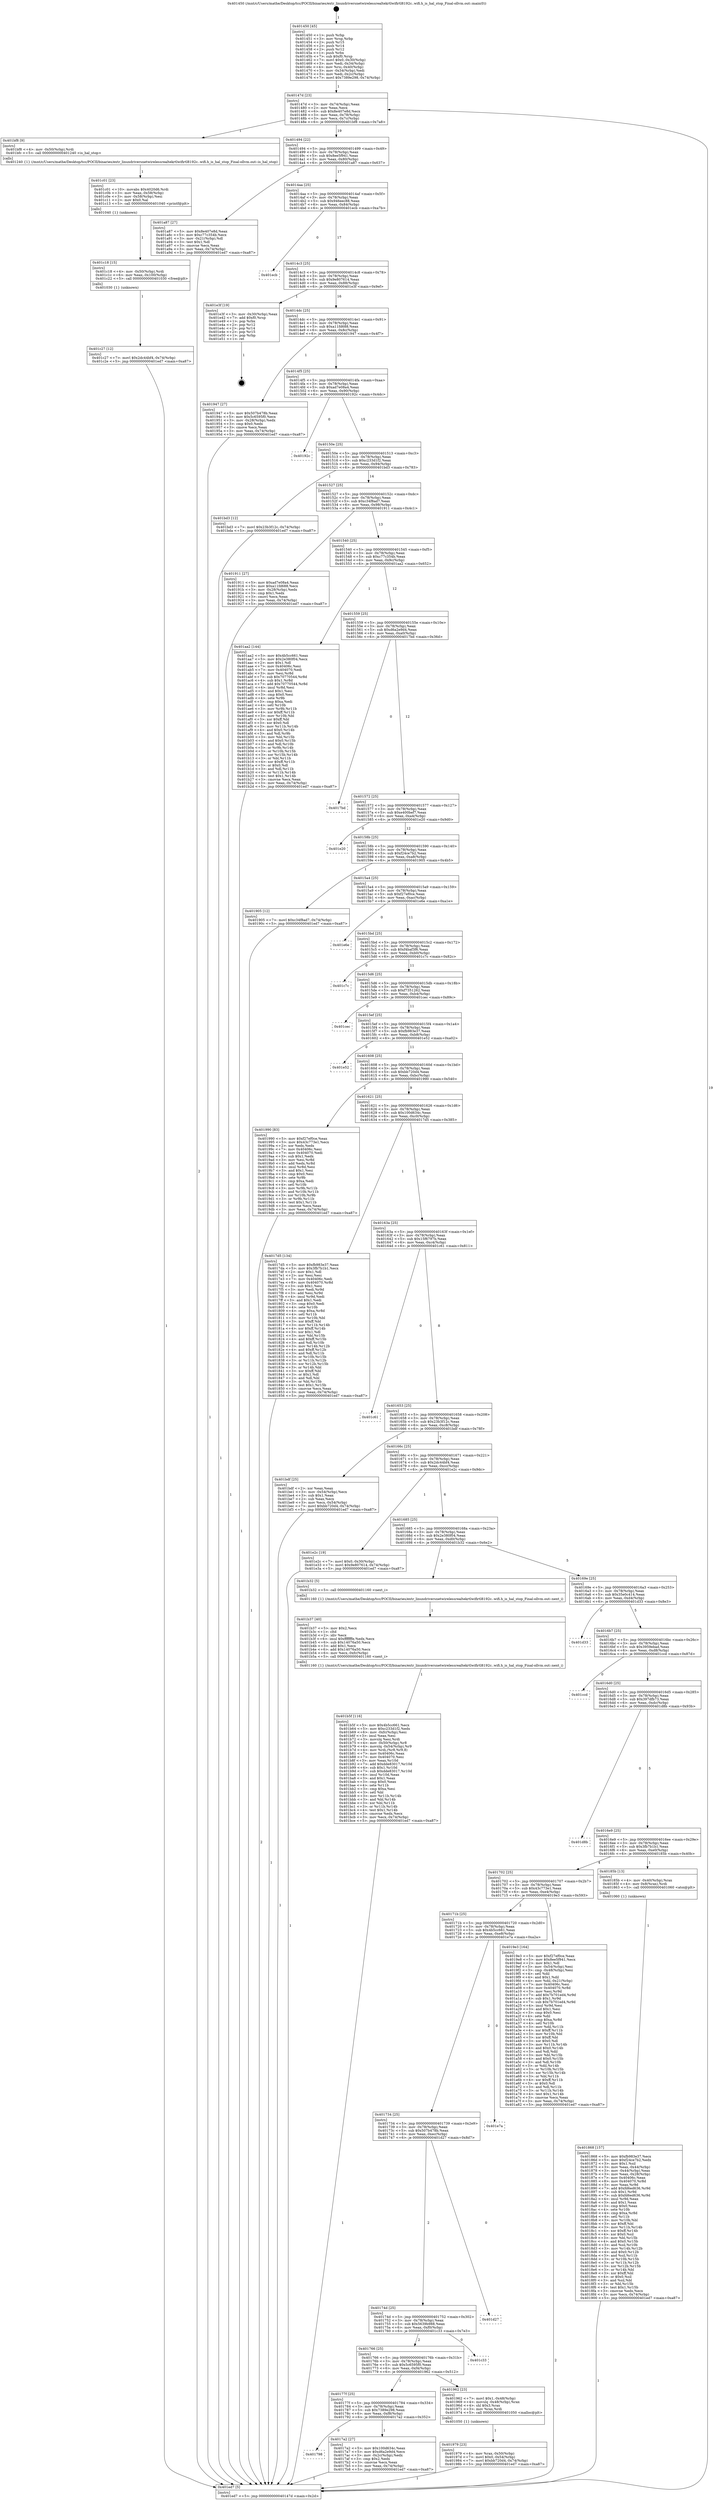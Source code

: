 digraph "0x401450" {
  label = "0x401450 (/mnt/c/Users/mathe/Desktop/tcc/POCII/binaries/extr_linuxdriversnetwirelessrealtekrtlwifirtl8192c..wifi.h_is_hal_stop_Final-ollvm.out::main(0))"
  labelloc = "t"
  node[shape=record]

  Entry [label="",width=0.3,height=0.3,shape=circle,fillcolor=black,style=filled]
  "0x40147d" [label="{
     0x40147d [23]\l
     | [instrs]\l
     &nbsp;&nbsp;0x40147d \<+3\>: mov -0x74(%rbp),%eax\l
     &nbsp;&nbsp;0x401480 \<+2\>: mov %eax,%ecx\l
     &nbsp;&nbsp;0x401482 \<+6\>: sub $0x8e407e8d,%ecx\l
     &nbsp;&nbsp;0x401488 \<+3\>: mov %eax,-0x78(%rbp)\l
     &nbsp;&nbsp;0x40148b \<+3\>: mov %ecx,-0x7c(%rbp)\l
     &nbsp;&nbsp;0x40148e \<+6\>: je 0000000000401bf8 \<main+0x7a8\>\l
  }"]
  "0x401bf8" [label="{
     0x401bf8 [9]\l
     | [instrs]\l
     &nbsp;&nbsp;0x401bf8 \<+4\>: mov -0x50(%rbp),%rdi\l
     &nbsp;&nbsp;0x401bfc \<+5\>: call 0000000000401240 \<is_hal_stop\>\l
     | [calls]\l
     &nbsp;&nbsp;0x401240 \{1\} (/mnt/c/Users/mathe/Desktop/tcc/POCII/binaries/extr_linuxdriversnetwirelessrealtekrtlwifirtl8192c..wifi.h_is_hal_stop_Final-ollvm.out::is_hal_stop)\l
  }"]
  "0x401494" [label="{
     0x401494 [22]\l
     | [instrs]\l
     &nbsp;&nbsp;0x401494 \<+5\>: jmp 0000000000401499 \<main+0x49\>\l
     &nbsp;&nbsp;0x401499 \<+3\>: mov -0x78(%rbp),%eax\l
     &nbsp;&nbsp;0x40149c \<+5\>: sub $0x8ee5f941,%eax\l
     &nbsp;&nbsp;0x4014a1 \<+3\>: mov %eax,-0x80(%rbp)\l
     &nbsp;&nbsp;0x4014a4 \<+6\>: je 0000000000401a87 \<main+0x637\>\l
  }"]
  Exit [label="",width=0.3,height=0.3,shape=circle,fillcolor=black,style=filled,peripheries=2]
  "0x401a87" [label="{
     0x401a87 [27]\l
     | [instrs]\l
     &nbsp;&nbsp;0x401a87 \<+5\>: mov $0x8e407e8d,%eax\l
     &nbsp;&nbsp;0x401a8c \<+5\>: mov $0xc77c354b,%ecx\l
     &nbsp;&nbsp;0x401a91 \<+3\>: mov -0x21(%rbp),%dl\l
     &nbsp;&nbsp;0x401a94 \<+3\>: test $0x1,%dl\l
     &nbsp;&nbsp;0x401a97 \<+3\>: cmovne %ecx,%eax\l
     &nbsp;&nbsp;0x401a9a \<+3\>: mov %eax,-0x74(%rbp)\l
     &nbsp;&nbsp;0x401a9d \<+5\>: jmp 0000000000401ed7 \<main+0xa87\>\l
  }"]
  "0x4014aa" [label="{
     0x4014aa [25]\l
     | [instrs]\l
     &nbsp;&nbsp;0x4014aa \<+5\>: jmp 00000000004014af \<main+0x5f\>\l
     &nbsp;&nbsp;0x4014af \<+3\>: mov -0x78(%rbp),%eax\l
     &nbsp;&nbsp;0x4014b2 \<+5\>: sub $0x946eec88,%eax\l
     &nbsp;&nbsp;0x4014b7 \<+6\>: mov %eax,-0x84(%rbp)\l
     &nbsp;&nbsp;0x4014bd \<+6\>: je 0000000000401ecb \<main+0xa7b\>\l
  }"]
  "0x401c27" [label="{
     0x401c27 [12]\l
     | [instrs]\l
     &nbsp;&nbsp;0x401c27 \<+7\>: movl $0x2dc44bf4,-0x74(%rbp)\l
     &nbsp;&nbsp;0x401c2e \<+5\>: jmp 0000000000401ed7 \<main+0xa87\>\l
  }"]
  "0x401ecb" [label="{
     0x401ecb\l
  }", style=dashed]
  "0x4014c3" [label="{
     0x4014c3 [25]\l
     | [instrs]\l
     &nbsp;&nbsp;0x4014c3 \<+5\>: jmp 00000000004014c8 \<main+0x78\>\l
     &nbsp;&nbsp;0x4014c8 \<+3\>: mov -0x78(%rbp),%eax\l
     &nbsp;&nbsp;0x4014cb \<+5\>: sub $0x9e807614,%eax\l
     &nbsp;&nbsp;0x4014d0 \<+6\>: mov %eax,-0x88(%rbp)\l
     &nbsp;&nbsp;0x4014d6 \<+6\>: je 0000000000401e3f \<main+0x9ef\>\l
  }"]
  "0x401c18" [label="{
     0x401c18 [15]\l
     | [instrs]\l
     &nbsp;&nbsp;0x401c18 \<+4\>: mov -0x50(%rbp),%rdi\l
     &nbsp;&nbsp;0x401c1c \<+6\>: mov %eax,-0x100(%rbp)\l
     &nbsp;&nbsp;0x401c22 \<+5\>: call 0000000000401030 \<free@plt\>\l
     | [calls]\l
     &nbsp;&nbsp;0x401030 \{1\} (unknown)\l
  }"]
  "0x401e3f" [label="{
     0x401e3f [19]\l
     | [instrs]\l
     &nbsp;&nbsp;0x401e3f \<+3\>: mov -0x30(%rbp),%eax\l
     &nbsp;&nbsp;0x401e42 \<+7\>: add $0xf0,%rsp\l
     &nbsp;&nbsp;0x401e49 \<+1\>: pop %rbx\l
     &nbsp;&nbsp;0x401e4a \<+2\>: pop %r12\l
     &nbsp;&nbsp;0x401e4c \<+2\>: pop %r14\l
     &nbsp;&nbsp;0x401e4e \<+2\>: pop %r15\l
     &nbsp;&nbsp;0x401e50 \<+1\>: pop %rbp\l
     &nbsp;&nbsp;0x401e51 \<+1\>: ret\l
  }"]
  "0x4014dc" [label="{
     0x4014dc [25]\l
     | [instrs]\l
     &nbsp;&nbsp;0x4014dc \<+5\>: jmp 00000000004014e1 \<main+0x91\>\l
     &nbsp;&nbsp;0x4014e1 \<+3\>: mov -0x78(%rbp),%eax\l
     &nbsp;&nbsp;0x4014e4 \<+5\>: sub $0xa11fd688,%eax\l
     &nbsp;&nbsp;0x4014e9 \<+6\>: mov %eax,-0x8c(%rbp)\l
     &nbsp;&nbsp;0x4014ef \<+6\>: je 0000000000401947 \<main+0x4f7\>\l
  }"]
  "0x401c01" [label="{
     0x401c01 [23]\l
     | [instrs]\l
     &nbsp;&nbsp;0x401c01 \<+10\>: movabs $0x4020d6,%rdi\l
     &nbsp;&nbsp;0x401c0b \<+3\>: mov %eax,-0x58(%rbp)\l
     &nbsp;&nbsp;0x401c0e \<+3\>: mov -0x58(%rbp),%esi\l
     &nbsp;&nbsp;0x401c11 \<+2\>: mov $0x0,%al\l
     &nbsp;&nbsp;0x401c13 \<+5\>: call 0000000000401040 \<printf@plt\>\l
     | [calls]\l
     &nbsp;&nbsp;0x401040 \{1\} (unknown)\l
  }"]
  "0x401947" [label="{
     0x401947 [27]\l
     | [instrs]\l
     &nbsp;&nbsp;0x401947 \<+5\>: mov $0x507b478b,%eax\l
     &nbsp;&nbsp;0x40194c \<+5\>: mov $0x5c6595f0,%ecx\l
     &nbsp;&nbsp;0x401951 \<+3\>: mov -0x28(%rbp),%edx\l
     &nbsp;&nbsp;0x401954 \<+3\>: cmp $0x0,%edx\l
     &nbsp;&nbsp;0x401957 \<+3\>: cmove %ecx,%eax\l
     &nbsp;&nbsp;0x40195a \<+3\>: mov %eax,-0x74(%rbp)\l
     &nbsp;&nbsp;0x40195d \<+5\>: jmp 0000000000401ed7 \<main+0xa87\>\l
  }"]
  "0x4014f5" [label="{
     0x4014f5 [25]\l
     | [instrs]\l
     &nbsp;&nbsp;0x4014f5 \<+5\>: jmp 00000000004014fa \<main+0xaa\>\l
     &nbsp;&nbsp;0x4014fa \<+3\>: mov -0x78(%rbp),%eax\l
     &nbsp;&nbsp;0x4014fd \<+5\>: sub $0xad7e08a4,%eax\l
     &nbsp;&nbsp;0x401502 \<+6\>: mov %eax,-0x90(%rbp)\l
     &nbsp;&nbsp;0x401508 \<+6\>: je 000000000040192c \<main+0x4dc\>\l
  }"]
  "0x401b5f" [label="{
     0x401b5f [116]\l
     | [instrs]\l
     &nbsp;&nbsp;0x401b5f \<+5\>: mov $0x4b5cc661,%ecx\l
     &nbsp;&nbsp;0x401b64 \<+5\>: mov $0xc233d1f2,%edx\l
     &nbsp;&nbsp;0x401b69 \<+6\>: mov -0xfc(%rbp),%esi\l
     &nbsp;&nbsp;0x401b6f \<+3\>: imul %eax,%esi\l
     &nbsp;&nbsp;0x401b72 \<+3\>: movslq %esi,%rdi\l
     &nbsp;&nbsp;0x401b75 \<+4\>: mov -0x50(%rbp),%r8\l
     &nbsp;&nbsp;0x401b79 \<+4\>: movslq -0x54(%rbp),%r9\l
     &nbsp;&nbsp;0x401b7d \<+4\>: mov %rdi,(%r8,%r9,8)\l
     &nbsp;&nbsp;0x401b81 \<+7\>: mov 0x40406c,%eax\l
     &nbsp;&nbsp;0x401b88 \<+7\>: mov 0x404070,%esi\l
     &nbsp;&nbsp;0x401b8f \<+3\>: mov %eax,%r10d\l
     &nbsp;&nbsp;0x401b92 \<+7\>: add $0xdde83017,%r10d\l
     &nbsp;&nbsp;0x401b99 \<+4\>: sub $0x1,%r10d\l
     &nbsp;&nbsp;0x401b9d \<+7\>: sub $0xdde83017,%r10d\l
     &nbsp;&nbsp;0x401ba4 \<+4\>: imul %r10d,%eax\l
     &nbsp;&nbsp;0x401ba8 \<+3\>: and $0x1,%eax\l
     &nbsp;&nbsp;0x401bab \<+3\>: cmp $0x0,%eax\l
     &nbsp;&nbsp;0x401bae \<+4\>: sete %r11b\l
     &nbsp;&nbsp;0x401bb2 \<+3\>: cmp $0xa,%esi\l
     &nbsp;&nbsp;0x401bb5 \<+3\>: setl %bl\l
     &nbsp;&nbsp;0x401bb8 \<+3\>: mov %r11b,%r14b\l
     &nbsp;&nbsp;0x401bbb \<+3\>: and %bl,%r14b\l
     &nbsp;&nbsp;0x401bbe \<+3\>: xor %bl,%r11b\l
     &nbsp;&nbsp;0x401bc1 \<+3\>: or %r11b,%r14b\l
     &nbsp;&nbsp;0x401bc4 \<+4\>: test $0x1,%r14b\l
     &nbsp;&nbsp;0x401bc8 \<+3\>: cmovne %edx,%ecx\l
     &nbsp;&nbsp;0x401bcb \<+3\>: mov %ecx,-0x74(%rbp)\l
     &nbsp;&nbsp;0x401bce \<+5\>: jmp 0000000000401ed7 \<main+0xa87\>\l
  }"]
  "0x40192c" [label="{
     0x40192c\l
  }", style=dashed]
  "0x40150e" [label="{
     0x40150e [25]\l
     | [instrs]\l
     &nbsp;&nbsp;0x40150e \<+5\>: jmp 0000000000401513 \<main+0xc3\>\l
     &nbsp;&nbsp;0x401513 \<+3\>: mov -0x78(%rbp),%eax\l
     &nbsp;&nbsp;0x401516 \<+5\>: sub $0xc233d1f2,%eax\l
     &nbsp;&nbsp;0x40151b \<+6\>: mov %eax,-0x94(%rbp)\l
     &nbsp;&nbsp;0x401521 \<+6\>: je 0000000000401bd3 \<main+0x783\>\l
  }"]
  "0x401b37" [label="{
     0x401b37 [40]\l
     | [instrs]\l
     &nbsp;&nbsp;0x401b37 \<+5\>: mov $0x2,%ecx\l
     &nbsp;&nbsp;0x401b3c \<+1\>: cltd\l
     &nbsp;&nbsp;0x401b3d \<+2\>: idiv %ecx\l
     &nbsp;&nbsp;0x401b3f \<+6\>: imul $0xfffffffe,%edx,%ecx\l
     &nbsp;&nbsp;0x401b45 \<+6\>: sub $0x14076a50,%ecx\l
     &nbsp;&nbsp;0x401b4b \<+3\>: add $0x1,%ecx\l
     &nbsp;&nbsp;0x401b4e \<+6\>: add $0x14076a50,%ecx\l
     &nbsp;&nbsp;0x401b54 \<+6\>: mov %ecx,-0xfc(%rbp)\l
     &nbsp;&nbsp;0x401b5a \<+5\>: call 0000000000401160 \<next_i\>\l
     | [calls]\l
     &nbsp;&nbsp;0x401160 \{1\} (/mnt/c/Users/mathe/Desktop/tcc/POCII/binaries/extr_linuxdriversnetwirelessrealtekrtlwifirtl8192c..wifi.h_is_hal_stop_Final-ollvm.out::next_i)\l
  }"]
  "0x401bd3" [label="{
     0x401bd3 [12]\l
     | [instrs]\l
     &nbsp;&nbsp;0x401bd3 \<+7\>: movl $0x23b3f12c,-0x74(%rbp)\l
     &nbsp;&nbsp;0x401bda \<+5\>: jmp 0000000000401ed7 \<main+0xa87\>\l
  }"]
  "0x401527" [label="{
     0x401527 [25]\l
     | [instrs]\l
     &nbsp;&nbsp;0x401527 \<+5\>: jmp 000000000040152c \<main+0xdc\>\l
     &nbsp;&nbsp;0x40152c \<+3\>: mov -0x78(%rbp),%eax\l
     &nbsp;&nbsp;0x40152f \<+5\>: sub $0xc34f8ad7,%eax\l
     &nbsp;&nbsp;0x401534 \<+6\>: mov %eax,-0x98(%rbp)\l
     &nbsp;&nbsp;0x40153a \<+6\>: je 0000000000401911 \<main+0x4c1\>\l
  }"]
  "0x401979" [label="{
     0x401979 [23]\l
     | [instrs]\l
     &nbsp;&nbsp;0x401979 \<+4\>: mov %rax,-0x50(%rbp)\l
     &nbsp;&nbsp;0x40197d \<+7\>: movl $0x0,-0x54(%rbp)\l
     &nbsp;&nbsp;0x401984 \<+7\>: movl $0xbb720d4,-0x74(%rbp)\l
     &nbsp;&nbsp;0x40198b \<+5\>: jmp 0000000000401ed7 \<main+0xa87\>\l
  }"]
  "0x401911" [label="{
     0x401911 [27]\l
     | [instrs]\l
     &nbsp;&nbsp;0x401911 \<+5\>: mov $0xad7e08a4,%eax\l
     &nbsp;&nbsp;0x401916 \<+5\>: mov $0xa11fd688,%ecx\l
     &nbsp;&nbsp;0x40191b \<+3\>: mov -0x28(%rbp),%edx\l
     &nbsp;&nbsp;0x40191e \<+3\>: cmp $0x1,%edx\l
     &nbsp;&nbsp;0x401921 \<+3\>: cmovl %ecx,%eax\l
     &nbsp;&nbsp;0x401924 \<+3\>: mov %eax,-0x74(%rbp)\l
     &nbsp;&nbsp;0x401927 \<+5\>: jmp 0000000000401ed7 \<main+0xa87\>\l
  }"]
  "0x401540" [label="{
     0x401540 [25]\l
     | [instrs]\l
     &nbsp;&nbsp;0x401540 \<+5\>: jmp 0000000000401545 \<main+0xf5\>\l
     &nbsp;&nbsp;0x401545 \<+3\>: mov -0x78(%rbp),%eax\l
     &nbsp;&nbsp;0x401548 \<+5\>: sub $0xc77c354b,%eax\l
     &nbsp;&nbsp;0x40154d \<+6\>: mov %eax,-0x9c(%rbp)\l
     &nbsp;&nbsp;0x401553 \<+6\>: je 0000000000401aa2 \<main+0x652\>\l
  }"]
  "0x401868" [label="{
     0x401868 [157]\l
     | [instrs]\l
     &nbsp;&nbsp;0x401868 \<+5\>: mov $0xfb983e37,%ecx\l
     &nbsp;&nbsp;0x40186d \<+5\>: mov $0xf24ce7b2,%edx\l
     &nbsp;&nbsp;0x401872 \<+3\>: mov $0x1,%sil\l
     &nbsp;&nbsp;0x401875 \<+3\>: mov %eax,-0x44(%rbp)\l
     &nbsp;&nbsp;0x401878 \<+3\>: mov -0x44(%rbp),%eax\l
     &nbsp;&nbsp;0x40187b \<+3\>: mov %eax,-0x28(%rbp)\l
     &nbsp;&nbsp;0x40187e \<+7\>: mov 0x40406c,%eax\l
     &nbsp;&nbsp;0x401885 \<+8\>: mov 0x404070,%r8d\l
     &nbsp;&nbsp;0x40188d \<+3\>: mov %eax,%r9d\l
     &nbsp;&nbsp;0x401890 \<+7\>: add $0xfd6ed636,%r9d\l
     &nbsp;&nbsp;0x401897 \<+4\>: sub $0x1,%r9d\l
     &nbsp;&nbsp;0x40189b \<+7\>: sub $0xfd6ed636,%r9d\l
     &nbsp;&nbsp;0x4018a2 \<+4\>: imul %r9d,%eax\l
     &nbsp;&nbsp;0x4018a6 \<+3\>: and $0x1,%eax\l
     &nbsp;&nbsp;0x4018a9 \<+3\>: cmp $0x0,%eax\l
     &nbsp;&nbsp;0x4018ac \<+4\>: sete %r10b\l
     &nbsp;&nbsp;0x4018b0 \<+4\>: cmp $0xa,%r8d\l
     &nbsp;&nbsp;0x4018b4 \<+4\>: setl %r11b\l
     &nbsp;&nbsp;0x4018b8 \<+3\>: mov %r10b,%bl\l
     &nbsp;&nbsp;0x4018bb \<+3\>: xor $0xff,%bl\l
     &nbsp;&nbsp;0x4018be \<+3\>: mov %r11b,%r14b\l
     &nbsp;&nbsp;0x4018c1 \<+4\>: xor $0xff,%r14b\l
     &nbsp;&nbsp;0x4018c5 \<+4\>: xor $0x0,%sil\l
     &nbsp;&nbsp;0x4018c9 \<+3\>: mov %bl,%r15b\l
     &nbsp;&nbsp;0x4018cc \<+4\>: and $0x0,%r15b\l
     &nbsp;&nbsp;0x4018d0 \<+3\>: and %sil,%r10b\l
     &nbsp;&nbsp;0x4018d3 \<+3\>: mov %r14b,%r12b\l
     &nbsp;&nbsp;0x4018d6 \<+4\>: and $0x0,%r12b\l
     &nbsp;&nbsp;0x4018da \<+3\>: and %sil,%r11b\l
     &nbsp;&nbsp;0x4018dd \<+3\>: or %r10b,%r15b\l
     &nbsp;&nbsp;0x4018e0 \<+3\>: or %r11b,%r12b\l
     &nbsp;&nbsp;0x4018e3 \<+3\>: xor %r12b,%r15b\l
     &nbsp;&nbsp;0x4018e6 \<+3\>: or %r14b,%bl\l
     &nbsp;&nbsp;0x4018e9 \<+3\>: xor $0xff,%bl\l
     &nbsp;&nbsp;0x4018ec \<+4\>: or $0x0,%sil\l
     &nbsp;&nbsp;0x4018f0 \<+3\>: and %sil,%bl\l
     &nbsp;&nbsp;0x4018f3 \<+3\>: or %bl,%r15b\l
     &nbsp;&nbsp;0x4018f6 \<+4\>: test $0x1,%r15b\l
     &nbsp;&nbsp;0x4018fa \<+3\>: cmovne %edx,%ecx\l
     &nbsp;&nbsp;0x4018fd \<+3\>: mov %ecx,-0x74(%rbp)\l
     &nbsp;&nbsp;0x401900 \<+5\>: jmp 0000000000401ed7 \<main+0xa87\>\l
  }"]
  "0x401aa2" [label="{
     0x401aa2 [144]\l
     | [instrs]\l
     &nbsp;&nbsp;0x401aa2 \<+5\>: mov $0x4b5cc661,%eax\l
     &nbsp;&nbsp;0x401aa7 \<+5\>: mov $0x2e380f04,%ecx\l
     &nbsp;&nbsp;0x401aac \<+2\>: mov $0x1,%dl\l
     &nbsp;&nbsp;0x401aae \<+7\>: mov 0x40406c,%esi\l
     &nbsp;&nbsp;0x401ab5 \<+7\>: mov 0x404070,%edi\l
     &nbsp;&nbsp;0x401abc \<+3\>: mov %esi,%r8d\l
     &nbsp;&nbsp;0x401abf \<+7\>: sub $0x70770544,%r8d\l
     &nbsp;&nbsp;0x401ac6 \<+4\>: sub $0x1,%r8d\l
     &nbsp;&nbsp;0x401aca \<+7\>: add $0x70770544,%r8d\l
     &nbsp;&nbsp;0x401ad1 \<+4\>: imul %r8d,%esi\l
     &nbsp;&nbsp;0x401ad5 \<+3\>: and $0x1,%esi\l
     &nbsp;&nbsp;0x401ad8 \<+3\>: cmp $0x0,%esi\l
     &nbsp;&nbsp;0x401adb \<+4\>: sete %r9b\l
     &nbsp;&nbsp;0x401adf \<+3\>: cmp $0xa,%edi\l
     &nbsp;&nbsp;0x401ae2 \<+4\>: setl %r10b\l
     &nbsp;&nbsp;0x401ae6 \<+3\>: mov %r9b,%r11b\l
     &nbsp;&nbsp;0x401ae9 \<+4\>: xor $0xff,%r11b\l
     &nbsp;&nbsp;0x401aed \<+3\>: mov %r10b,%bl\l
     &nbsp;&nbsp;0x401af0 \<+3\>: xor $0xff,%bl\l
     &nbsp;&nbsp;0x401af3 \<+3\>: xor $0x0,%dl\l
     &nbsp;&nbsp;0x401af6 \<+3\>: mov %r11b,%r14b\l
     &nbsp;&nbsp;0x401af9 \<+4\>: and $0x0,%r14b\l
     &nbsp;&nbsp;0x401afd \<+3\>: and %dl,%r9b\l
     &nbsp;&nbsp;0x401b00 \<+3\>: mov %bl,%r15b\l
     &nbsp;&nbsp;0x401b03 \<+4\>: and $0x0,%r15b\l
     &nbsp;&nbsp;0x401b07 \<+3\>: and %dl,%r10b\l
     &nbsp;&nbsp;0x401b0a \<+3\>: or %r9b,%r14b\l
     &nbsp;&nbsp;0x401b0d \<+3\>: or %r10b,%r15b\l
     &nbsp;&nbsp;0x401b10 \<+3\>: xor %r15b,%r14b\l
     &nbsp;&nbsp;0x401b13 \<+3\>: or %bl,%r11b\l
     &nbsp;&nbsp;0x401b16 \<+4\>: xor $0xff,%r11b\l
     &nbsp;&nbsp;0x401b1a \<+3\>: or $0x0,%dl\l
     &nbsp;&nbsp;0x401b1d \<+3\>: and %dl,%r11b\l
     &nbsp;&nbsp;0x401b20 \<+3\>: or %r11b,%r14b\l
     &nbsp;&nbsp;0x401b23 \<+4\>: test $0x1,%r14b\l
     &nbsp;&nbsp;0x401b27 \<+3\>: cmovne %ecx,%eax\l
     &nbsp;&nbsp;0x401b2a \<+3\>: mov %eax,-0x74(%rbp)\l
     &nbsp;&nbsp;0x401b2d \<+5\>: jmp 0000000000401ed7 \<main+0xa87\>\l
  }"]
  "0x401559" [label="{
     0x401559 [25]\l
     | [instrs]\l
     &nbsp;&nbsp;0x401559 \<+5\>: jmp 000000000040155e \<main+0x10e\>\l
     &nbsp;&nbsp;0x40155e \<+3\>: mov -0x78(%rbp),%eax\l
     &nbsp;&nbsp;0x401561 \<+5\>: sub $0xd6a2e9d4,%eax\l
     &nbsp;&nbsp;0x401566 \<+6\>: mov %eax,-0xa0(%rbp)\l
     &nbsp;&nbsp;0x40156c \<+6\>: je 00000000004017bd \<main+0x36d\>\l
  }"]
  "0x401450" [label="{
     0x401450 [45]\l
     | [instrs]\l
     &nbsp;&nbsp;0x401450 \<+1\>: push %rbp\l
     &nbsp;&nbsp;0x401451 \<+3\>: mov %rsp,%rbp\l
     &nbsp;&nbsp;0x401454 \<+2\>: push %r15\l
     &nbsp;&nbsp;0x401456 \<+2\>: push %r14\l
     &nbsp;&nbsp;0x401458 \<+2\>: push %r12\l
     &nbsp;&nbsp;0x40145a \<+1\>: push %rbx\l
     &nbsp;&nbsp;0x40145b \<+7\>: sub $0xf0,%rsp\l
     &nbsp;&nbsp;0x401462 \<+7\>: movl $0x0,-0x30(%rbp)\l
     &nbsp;&nbsp;0x401469 \<+3\>: mov %edi,-0x34(%rbp)\l
     &nbsp;&nbsp;0x40146c \<+4\>: mov %rsi,-0x40(%rbp)\l
     &nbsp;&nbsp;0x401470 \<+3\>: mov -0x34(%rbp),%edi\l
     &nbsp;&nbsp;0x401473 \<+3\>: mov %edi,-0x2c(%rbp)\l
     &nbsp;&nbsp;0x401476 \<+7\>: movl $0x7389e298,-0x74(%rbp)\l
  }"]
  "0x4017bd" [label="{
     0x4017bd\l
  }", style=dashed]
  "0x401572" [label="{
     0x401572 [25]\l
     | [instrs]\l
     &nbsp;&nbsp;0x401572 \<+5\>: jmp 0000000000401577 \<main+0x127\>\l
     &nbsp;&nbsp;0x401577 \<+3\>: mov -0x78(%rbp),%eax\l
     &nbsp;&nbsp;0x40157a \<+5\>: sub $0xe400bef7,%eax\l
     &nbsp;&nbsp;0x40157f \<+6\>: mov %eax,-0xa4(%rbp)\l
     &nbsp;&nbsp;0x401585 \<+6\>: je 0000000000401e20 \<main+0x9d0\>\l
  }"]
  "0x401ed7" [label="{
     0x401ed7 [5]\l
     | [instrs]\l
     &nbsp;&nbsp;0x401ed7 \<+5\>: jmp 000000000040147d \<main+0x2d\>\l
  }"]
  "0x401e20" [label="{
     0x401e20\l
  }", style=dashed]
  "0x40158b" [label="{
     0x40158b [25]\l
     | [instrs]\l
     &nbsp;&nbsp;0x40158b \<+5\>: jmp 0000000000401590 \<main+0x140\>\l
     &nbsp;&nbsp;0x401590 \<+3\>: mov -0x78(%rbp),%eax\l
     &nbsp;&nbsp;0x401593 \<+5\>: sub $0xf24ce7b2,%eax\l
     &nbsp;&nbsp;0x401598 \<+6\>: mov %eax,-0xa8(%rbp)\l
     &nbsp;&nbsp;0x40159e \<+6\>: je 0000000000401905 \<main+0x4b5\>\l
  }"]
  "0x401798" [label="{
     0x401798\l
  }", style=dashed]
  "0x401905" [label="{
     0x401905 [12]\l
     | [instrs]\l
     &nbsp;&nbsp;0x401905 \<+7\>: movl $0xc34f8ad7,-0x74(%rbp)\l
     &nbsp;&nbsp;0x40190c \<+5\>: jmp 0000000000401ed7 \<main+0xa87\>\l
  }"]
  "0x4015a4" [label="{
     0x4015a4 [25]\l
     | [instrs]\l
     &nbsp;&nbsp;0x4015a4 \<+5\>: jmp 00000000004015a9 \<main+0x159\>\l
     &nbsp;&nbsp;0x4015a9 \<+3\>: mov -0x78(%rbp),%eax\l
     &nbsp;&nbsp;0x4015ac \<+5\>: sub $0xf27ef0ce,%eax\l
     &nbsp;&nbsp;0x4015b1 \<+6\>: mov %eax,-0xac(%rbp)\l
     &nbsp;&nbsp;0x4015b7 \<+6\>: je 0000000000401e6e \<main+0xa1e\>\l
  }"]
  "0x4017a2" [label="{
     0x4017a2 [27]\l
     | [instrs]\l
     &nbsp;&nbsp;0x4017a2 \<+5\>: mov $0x100d634c,%eax\l
     &nbsp;&nbsp;0x4017a7 \<+5\>: mov $0xd6a2e9d4,%ecx\l
     &nbsp;&nbsp;0x4017ac \<+3\>: mov -0x2c(%rbp),%edx\l
     &nbsp;&nbsp;0x4017af \<+3\>: cmp $0x2,%edx\l
     &nbsp;&nbsp;0x4017b2 \<+3\>: cmovne %ecx,%eax\l
     &nbsp;&nbsp;0x4017b5 \<+3\>: mov %eax,-0x74(%rbp)\l
     &nbsp;&nbsp;0x4017b8 \<+5\>: jmp 0000000000401ed7 \<main+0xa87\>\l
  }"]
  "0x401e6e" [label="{
     0x401e6e\l
  }", style=dashed]
  "0x4015bd" [label="{
     0x4015bd [25]\l
     | [instrs]\l
     &nbsp;&nbsp;0x4015bd \<+5\>: jmp 00000000004015c2 \<main+0x172\>\l
     &nbsp;&nbsp;0x4015c2 \<+3\>: mov -0x78(%rbp),%eax\l
     &nbsp;&nbsp;0x4015c5 \<+5\>: sub $0xf4baf3f6,%eax\l
     &nbsp;&nbsp;0x4015ca \<+6\>: mov %eax,-0xb0(%rbp)\l
     &nbsp;&nbsp;0x4015d0 \<+6\>: je 0000000000401c7c \<main+0x82c\>\l
  }"]
  "0x40177f" [label="{
     0x40177f [25]\l
     | [instrs]\l
     &nbsp;&nbsp;0x40177f \<+5\>: jmp 0000000000401784 \<main+0x334\>\l
     &nbsp;&nbsp;0x401784 \<+3\>: mov -0x78(%rbp),%eax\l
     &nbsp;&nbsp;0x401787 \<+5\>: sub $0x7389e298,%eax\l
     &nbsp;&nbsp;0x40178c \<+6\>: mov %eax,-0xf8(%rbp)\l
     &nbsp;&nbsp;0x401792 \<+6\>: je 00000000004017a2 \<main+0x352\>\l
  }"]
  "0x401c7c" [label="{
     0x401c7c\l
  }", style=dashed]
  "0x4015d6" [label="{
     0x4015d6 [25]\l
     | [instrs]\l
     &nbsp;&nbsp;0x4015d6 \<+5\>: jmp 00000000004015db \<main+0x18b\>\l
     &nbsp;&nbsp;0x4015db \<+3\>: mov -0x78(%rbp),%eax\l
     &nbsp;&nbsp;0x4015de \<+5\>: sub $0xf7351262,%eax\l
     &nbsp;&nbsp;0x4015e3 \<+6\>: mov %eax,-0xb4(%rbp)\l
     &nbsp;&nbsp;0x4015e9 \<+6\>: je 0000000000401cec \<main+0x89c\>\l
  }"]
  "0x401962" [label="{
     0x401962 [23]\l
     | [instrs]\l
     &nbsp;&nbsp;0x401962 \<+7\>: movl $0x1,-0x48(%rbp)\l
     &nbsp;&nbsp;0x401969 \<+4\>: movslq -0x48(%rbp),%rax\l
     &nbsp;&nbsp;0x40196d \<+4\>: shl $0x3,%rax\l
     &nbsp;&nbsp;0x401971 \<+3\>: mov %rax,%rdi\l
     &nbsp;&nbsp;0x401974 \<+5\>: call 0000000000401050 \<malloc@plt\>\l
     | [calls]\l
     &nbsp;&nbsp;0x401050 \{1\} (unknown)\l
  }"]
  "0x401cec" [label="{
     0x401cec\l
  }", style=dashed]
  "0x4015ef" [label="{
     0x4015ef [25]\l
     | [instrs]\l
     &nbsp;&nbsp;0x4015ef \<+5\>: jmp 00000000004015f4 \<main+0x1a4\>\l
     &nbsp;&nbsp;0x4015f4 \<+3\>: mov -0x78(%rbp),%eax\l
     &nbsp;&nbsp;0x4015f7 \<+5\>: sub $0xfb983e37,%eax\l
     &nbsp;&nbsp;0x4015fc \<+6\>: mov %eax,-0xb8(%rbp)\l
     &nbsp;&nbsp;0x401602 \<+6\>: je 0000000000401e52 \<main+0xa02\>\l
  }"]
  "0x401766" [label="{
     0x401766 [25]\l
     | [instrs]\l
     &nbsp;&nbsp;0x401766 \<+5\>: jmp 000000000040176b \<main+0x31b\>\l
     &nbsp;&nbsp;0x40176b \<+3\>: mov -0x78(%rbp),%eax\l
     &nbsp;&nbsp;0x40176e \<+5\>: sub $0x5c6595f0,%eax\l
     &nbsp;&nbsp;0x401773 \<+6\>: mov %eax,-0xf4(%rbp)\l
     &nbsp;&nbsp;0x401779 \<+6\>: je 0000000000401962 \<main+0x512\>\l
  }"]
  "0x401e52" [label="{
     0x401e52\l
  }", style=dashed]
  "0x401608" [label="{
     0x401608 [25]\l
     | [instrs]\l
     &nbsp;&nbsp;0x401608 \<+5\>: jmp 000000000040160d \<main+0x1bd\>\l
     &nbsp;&nbsp;0x40160d \<+3\>: mov -0x78(%rbp),%eax\l
     &nbsp;&nbsp;0x401610 \<+5\>: sub $0xbb720d4,%eax\l
     &nbsp;&nbsp;0x401615 \<+6\>: mov %eax,-0xbc(%rbp)\l
     &nbsp;&nbsp;0x40161b \<+6\>: je 0000000000401990 \<main+0x540\>\l
  }"]
  "0x401c33" [label="{
     0x401c33\l
  }", style=dashed]
  "0x401990" [label="{
     0x401990 [83]\l
     | [instrs]\l
     &nbsp;&nbsp;0x401990 \<+5\>: mov $0xf27ef0ce,%eax\l
     &nbsp;&nbsp;0x401995 \<+5\>: mov $0x43c773e1,%ecx\l
     &nbsp;&nbsp;0x40199a \<+2\>: xor %edx,%edx\l
     &nbsp;&nbsp;0x40199c \<+7\>: mov 0x40406c,%esi\l
     &nbsp;&nbsp;0x4019a3 \<+7\>: mov 0x404070,%edi\l
     &nbsp;&nbsp;0x4019aa \<+3\>: sub $0x1,%edx\l
     &nbsp;&nbsp;0x4019ad \<+3\>: mov %esi,%r8d\l
     &nbsp;&nbsp;0x4019b0 \<+3\>: add %edx,%r8d\l
     &nbsp;&nbsp;0x4019b3 \<+4\>: imul %r8d,%esi\l
     &nbsp;&nbsp;0x4019b7 \<+3\>: and $0x1,%esi\l
     &nbsp;&nbsp;0x4019ba \<+3\>: cmp $0x0,%esi\l
     &nbsp;&nbsp;0x4019bd \<+4\>: sete %r9b\l
     &nbsp;&nbsp;0x4019c1 \<+3\>: cmp $0xa,%edi\l
     &nbsp;&nbsp;0x4019c4 \<+4\>: setl %r10b\l
     &nbsp;&nbsp;0x4019c8 \<+3\>: mov %r9b,%r11b\l
     &nbsp;&nbsp;0x4019cb \<+3\>: and %r10b,%r11b\l
     &nbsp;&nbsp;0x4019ce \<+3\>: xor %r10b,%r9b\l
     &nbsp;&nbsp;0x4019d1 \<+3\>: or %r9b,%r11b\l
     &nbsp;&nbsp;0x4019d4 \<+4\>: test $0x1,%r11b\l
     &nbsp;&nbsp;0x4019d8 \<+3\>: cmovne %ecx,%eax\l
     &nbsp;&nbsp;0x4019db \<+3\>: mov %eax,-0x74(%rbp)\l
     &nbsp;&nbsp;0x4019de \<+5\>: jmp 0000000000401ed7 \<main+0xa87\>\l
  }"]
  "0x401621" [label="{
     0x401621 [25]\l
     | [instrs]\l
     &nbsp;&nbsp;0x401621 \<+5\>: jmp 0000000000401626 \<main+0x1d6\>\l
     &nbsp;&nbsp;0x401626 \<+3\>: mov -0x78(%rbp),%eax\l
     &nbsp;&nbsp;0x401629 \<+5\>: sub $0x100d634c,%eax\l
     &nbsp;&nbsp;0x40162e \<+6\>: mov %eax,-0xc0(%rbp)\l
     &nbsp;&nbsp;0x401634 \<+6\>: je 00000000004017d5 \<main+0x385\>\l
  }"]
  "0x40174d" [label="{
     0x40174d [25]\l
     | [instrs]\l
     &nbsp;&nbsp;0x40174d \<+5\>: jmp 0000000000401752 \<main+0x302\>\l
     &nbsp;&nbsp;0x401752 \<+3\>: mov -0x78(%rbp),%eax\l
     &nbsp;&nbsp;0x401755 \<+5\>: sub $0x5639b988,%eax\l
     &nbsp;&nbsp;0x40175a \<+6\>: mov %eax,-0xf0(%rbp)\l
     &nbsp;&nbsp;0x401760 \<+6\>: je 0000000000401c33 \<main+0x7e3\>\l
  }"]
  "0x4017d5" [label="{
     0x4017d5 [134]\l
     | [instrs]\l
     &nbsp;&nbsp;0x4017d5 \<+5\>: mov $0xfb983e37,%eax\l
     &nbsp;&nbsp;0x4017da \<+5\>: mov $0x3fb7b1b1,%ecx\l
     &nbsp;&nbsp;0x4017df \<+2\>: mov $0x1,%dl\l
     &nbsp;&nbsp;0x4017e1 \<+2\>: xor %esi,%esi\l
     &nbsp;&nbsp;0x4017e3 \<+7\>: mov 0x40406c,%edi\l
     &nbsp;&nbsp;0x4017ea \<+8\>: mov 0x404070,%r8d\l
     &nbsp;&nbsp;0x4017f2 \<+3\>: sub $0x1,%esi\l
     &nbsp;&nbsp;0x4017f5 \<+3\>: mov %edi,%r9d\l
     &nbsp;&nbsp;0x4017f8 \<+3\>: add %esi,%r9d\l
     &nbsp;&nbsp;0x4017fb \<+4\>: imul %r9d,%edi\l
     &nbsp;&nbsp;0x4017ff \<+3\>: and $0x1,%edi\l
     &nbsp;&nbsp;0x401802 \<+3\>: cmp $0x0,%edi\l
     &nbsp;&nbsp;0x401805 \<+4\>: sete %r10b\l
     &nbsp;&nbsp;0x401809 \<+4\>: cmp $0xa,%r8d\l
     &nbsp;&nbsp;0x40180d \<+4\>: setl %r11b\l
     &nbsp;&nbsp;0x401811 \<+3\>: mov %r10b,%bl\l
     &nbsp;&nbsp;0x401814 \<+3\>: xor $0xff,%bl\l
     &nbsp;&nbsp;0x401817 \<+3\>: mov %r11b,%r14b\l
     &nbsp;&nbsp;0x40181a \<+4\>: xor $0xff,%r14b\l
     &nbsp;&nbsp;0x40181e \<+3\>: xor $0x1,%dl\l
     &nbsp;&nbsp;0x401821 \<+3\>: mov %bl,%r15b\l
     &nbsp;&nbsp;0x401824 \<+4\>: and $0xff,%r15b\l
     &nbsp;&nbsp;0x401828 \<+3\>: and %dl,%r10b\l
     &nbsp;&nbsp;0x40182b \<+3\>: mov %r14b,%r12b\l
     &nbsp;&nbsp;0x40182e \<+4\>: and $0xff,%r12b\l
     &nbsp;&nbsp;0x401832 \<+3\>: and %dl,%r11b\l
     &nbsp;&nbsp;0x401835 \<+3\>: or %r10b,%r15b\l
     &nbsp;&nbsp;0x401838 \<+3\>: or %r11b,%r12b\l
     &nbsp;&nbsp;0x40183b \<+3\>: xor %r12b,%r15b\l
     &nbsp;&nbsp;0x40183e \<+3\>: or %r14b,%bl\l
     &nbsp;&nbsp;0x401841 \<+3\>: xor $0xff,%bl\l
     &nbsp;&nbsp;0x401844 \<+3\>: or $0x1,%dl\l
     &nbsp;&nbsp;0x401847 \<+2\>: and %dl,%bl\l
     &nbsp;&nbsp;0x401849 \<+3\>: or %bl,%r15b\l
     &nbsp;&nbsp;0x40184c \<+4\>: test $0x1,%r15b\l
     &nbsp;&nbsp;0x401850 \<+3\>: cmovne %ecx,%eax\l
     &nbsp;&nbsp;0x401853 \<+3\>: mov %eax,-0x74(%rbp)\l
     &nbsp;&nbsp;0x401856 \<+5\>: jmp 0000000000401ed7 \<main+0xa87\>\l
  }"]
  "0x40163a" [label="{
     0x40163a [25]\l
     | [instrs]\l
     &nbsp;&nbsp;0x40163a \<+5\>: jmp 000000000040163f \<main+0x1ef\>\l
     &nbsp;&nbsp;0x40163f \<+3\>: mov -0x78(%rbp),%eax\l
     &nbsp;&nbsp;0x401642 \<+5\>: sub $0x15f6797b,%eax\l
     &nbsp;&nbsp;0x401647 \<+6\>: mov %eax,-0xc4(%rbp)\l
     &nbsp;&nbsp;0x40164d \<+6\>: je 0000000000401c61 \<main+0x811\>\l
  }"]
  "0x401d27" [label="{
     0x401d27\l
  }", style=dashed]
  "0x401c61" [label="{
     0x401c61\l
  }", style=dashed]
  "0x401653" [label="{
     0x401653 [25]\l
     | [instrs]\l
     &nbsp;&nbsp;0x401653 \<+5\>: jmp 0000000000401658 \<main+0x208\>\l
     &nbsp;&nbsp;0x401658 \<+3\>: mov -0x78(%rbp),%eax\l
     &nbsp;&nbsp;0x40165b \<+5\>: sub $0x23b3f12c,%eax\l
     &nbsp;&nbsp;0x401660 \<+6\>: mov %eax,-0xc8(%rbp)\l
     &nbsp;&nbsp;0x401666 \<+6\>: je 0000000000401bdf \<main+0x78f\>\l
  }"]
  "0x401734" [label="{
     0x401734 [25]\l
     | [instrs]\l
     &nbsp;&nbsp;0x401734 \<+5\>: jmp 0000000000401739 \<main+0x2e9\>\l
     &nbsp;&nbsp;0x401739 \<+3\>: mov -0x78(%rbp),%eax\l
     &nbsp;&nbsp;0x40173c \<+5\>: sub $0x507b478b,%eax\l
     &nbsp;&nbsp;0x401741 \<+6\>: mov %eax,-0xec(%rbp)\l
     &nbsp;&nbsp;0x401747 \<+6\>: je 0000000000401d27 \<main+0x8d7\>\l
  }"]
  "0x401bdf" [label="{
     0x401bdf [25]\l
     | [instrs]\l
     &nbsp;&nbsp;0x401bdf \<+2\>: xor %eax,%eax\l
     &nbsp;&nbsp;0x401be1 \<+3\>: mov -0x54(%rbp),%ecx\l
     &nbsp;&nbsp;0x401be4 \<+3\>: sub $0x1,%eax\l
     &nbsp;&nbsp;0x401be7 \<+2\>: sub %eax,%ecx\l
     &nbsp;&nbsp;0x401be9 \<+3\>: mov %ecx,-0x54(%rbp)\l
     &nbsp;&nbsp;0x401bec \<+7\>: movl $0xbb720d4,-0x74(%rbp)\l
     &nbsp;&nbsp;0x401bf3 \<+5\>: jmp 0000000000401ed7 \<main+0xa87\>\l
  }"]
  "0x40166c" [label="{
     0x40166c [25]\l
     | [instrs]\l
     &nbsp;&nbsp;0x40166c \<+5\>: jmp 0000000000401671 \<main+0x221\>\l
     &nbsp;&nbsp;0x401671 \<+3\>: mov -0x78(%rbp),%eax\l
     &nbsp;&nbsp;0x401674 \<+5\>: sub $0x2dc44bf4,%eax\l
     &nbsp;&nbsp;0x401679 \<+6\>: mov %eax,-0xcc(%rbp)\l
     &nbsp;&nbsp;0x40167f \<+6\>: je 0000000000401e2c \<main+0x9dc\>\l
  }"]
  "0x401e7a" [label="{
     0x401e7a\l
  }", style=dashed]
  "0x401e2c" [label="{
     0x401e2c [19]\l
     | [instrs]\l
     &nbsp;&nbsp;0x401e2c \<+7\>: movl $0x0,-0x30(%rbp)\l
     &nbsp;&nbsp;0x401e33 \<+7\>: movl $0x9e807614,-0x74(%rbp)\l
     &nbsp;&nbsp;0x401e3a \<+5\>: jmp 0000000000401ed7 \<main+0xa87\>\l
  }"]
  "0x401685" [label="{
     0x401685 [25]\l
     | [instrs]\l
     &nbsp;&nbsp;0x401685 \<+5\>: jmp 000000000040168a \<main+0x23a\>\l
     &nbsp;&nbsp;0x40168a \<+3\>: mov -0x78(%rbp),%eax\l
     &nbsp;&nbsp;0x40168d \<+5\>: sub $0x2e380f04,%eax\l
     &nbsp;&nbsp;0x401692 \<+6\>: mov %eax,-0xd0(%rbp)\l
     &nbsp;&nbsp;0x401698 \<+6\>: je 0000000000401b32 \<main+0x6e2\>\l
  }"]
  "0x40171b" [label="{
     0x40171b [25]\l
     | [instrs]\l
     &nbsp;&nbsp;0x40171b \<+5\>: jmp 0000000000401720 \<main+0x2d0\>\l
     &nbsp;&nbsp;0x401720 \<+3\>: mov -0x78(%rbp),%eax\l
     &nbsp;&nbsp;0x401723 \<+5\>: sub $0x4b5cc661,%eax\l
     &nbsp;&nbsp;0x401728 \<+6\>: mov %eax,-0xe8(%rbp)\l
     &nbsp;&nbsp;0x40172e \<+6\>: je 0000000000401e7a \<main+0xa2a\>\l
  }"]
  "0x401b32" [label="{
     0x401b32 [5]\l
     | [instrs]\l
     &nbsp;&nbsp;0x401b32 \<+5\>: call 0000000000401160 \<next_i\>\l
     | [calls]\l
     &nbsp;&nbsp;0x401160 \{1\} (/mnt/c/Users/mathe/Desktop/tcc/POCII/binaries/extr_linuxdriversnetwirelessrealtekrtlwifirtl8192c..wifi.h_is_hal_stop_Final-ollvm.out::next_i)\l
  }"]
  "0x40169e" [label="{
     0x40169e [25]\l
     | [instrs]\l
     &nbsp;&nbsp;0x40169e \<+5\>: jmp 00000000004016a3 \<main+0x253\>\l
     &nbsp;&nbsp;0x4016a3 \<+3\>: mov -0x78(%rbp),%eax\l
     &nbsp;&nbsp;0x4016a6 \<+5\>: sub $0x35e0c414,%eax\l
     &nbsp;&nbsp;0x4016ab \<+6\>: mov %eax,-0xd4(%rbp)\l
     &nbsp;&nbsp;0x4016b1 \<+6\>: je 0000000000401d33 \<main+0x8e3\>\l
  }"]
  "0x4019e3" [label="{
     0x4019e3 [164]\l
     | [instrs]\l
     &nbsp;&nbsp;0x4019e3 \<+5\>: mov $0xf27ef0ce,%eax\l
     &nbsp;&nbsp;0x4019e8 \<+5\>: mov $0x8ee5f941,%ecx\l
     &nbsp;&nbsp;0x4019ed \<+2\>: mov $0x1,%dl\l
     &nbsp;&nbsp;0x4019ef \<+3\>: mov -0x54(%rbp),%esi\l
     &nbsp;&nbsp;0x4019f2 \<+3\>: cmp -0x48(%rbp),%esi\l
     &nbsp;&nbsp;0x4019f5 \<+4\>: setl %dil\l
     &nbsp;&nbsp;0x4019f9 \<+4\>: and $0x1,%dil\l
     &nbsp;&nbsp;0x4019fd \<+4\>: mov %dil,-0x21(%rbp)\l
     &nbsp;&nbsp;0x401a01 \<+7\>: mov 0x40406c,%esi\l
     &nbsp;&nbsp;0x401a08 \<+8\>: mov 0x404070,%r8d\l
     &nbsp;&nbsp;0x401a10 \<+3\>: mov %esi,%r9d\l
     &nbsp;&nbsp;0x401a13 \<+7\>: add $0x7b701ed4,%r9d\l
     &nbsp;&nbsp;0x401a1a \<+4\>: sub $0x1,%r9d\l
     &nbsp;&nbsp;0x401a1e \<+7\>: sub $0x7b701ed4,%r9d\l
     &nbsp;&nbsp;0x401a25 \<+4\>: imul %r9d,%esi\l
     &nbsp;&nbsp;0x401a29 \<+3\>: and $0x1,%esi\l
     &nbsp;&nbsp;0x401a2c \<+3\>: cmp $0x0,%esi\l
     &nbsp;&nbsp;0x401a2f \<+4\>: sete %dil\l
     &nbsp;&nbsp;0x401a33 \<+4\>: cmp $0xa,%r8d\l
     &nbsp;&nbsp;0x401a37 \<+4\>: setl %r10b\l
     &nbsp;&nbsp;0x401a3b \<+3\>: mov %dil,%r11b\l
     &nbsp;&nbsp;0x401a3e \<+4\>: xor $0xff,%r11b\l
     &nbsp;&nbsp;0x401a42 \<+3\>: mov %r10b,%bl\l
     &nbsp;&nbsp;0x401a45 \<+3\>: xor $0xff,%bl\l
     &nbsp;&nbsp;0x401a48 \<+3\>: xor $0x0,%dl\l
     &nbsp;&nbsp;0x401a4b \<+3\>: mov %r11b,%r14b\l
     &nbsp;&nbsp;0x401a4e \<+4\>: and $0x0,%r14b\l
     &nbsp;&nbsp;0x401a52 \<+3\>: and %dl,%dil\l
     &nbsp;&nbsp;0x401a55 \<+3\>: mov %bl,%r15b\l
     &nbsp;&nbsp;0x401a58 \<+4\>: and $0x0,%r15b\l
     &nbsp;&nbsp;0x401a5c \<+3\>: and %dl,%r10b\l
     &nbsp;&nbsp;0x401a5f \<+3\>: or %dil,%r14b\l
     &nbsp;&nbsp;0x401a62 \<+3\>: or %r10b,%r15b\l
     &nbsp;&nbsp;0x401a65 \<+3\>: xor %r15b,%r14b\l
     &nbsp;&nbsp;0x401a68 \<+3\>: or %bl,%r11b\l
     &nbsp;&nbsp;0x401a6b \<+4\>: xor $0xff,%r11b\l
     &nbsp;&nbsp;0x401a6f \<+3\>: or $0x0,%dl\l
     &nbsp;&nbsp;0x401a72 \<+3\>: and %dl,%r11b\l
     &nbsp;&nbsp;0x401a75 \<+3\>: or %r11b,%r14b\l
     &nbsp;&nbsp;0x401a78 \<+4\>: test $0x1,%r14b\l
     &nbsp;&nbsp;0x401a7c \<+3\>: cmovne %ecx,%eax\l
     &nbsp;&nbsp;0x401a7f \<+3\>: mov %eax,-0x74(%rbp)\l
     &nbsp;&nbsp;0x401a82 \<+5\>: jmp 0000000000401ed7 \<main+0xa87\>\l
  }"]
  "0x401d33" [label="{
     0x401d33\l
  }", style=dashed]
  "0x4016b7" [label="{
     0x4016b7 [25]\l
     | [instrs]\l
     &nbsp;&nbsp;0x4016b7 \<+5\>: jmp 00000000004016bc \<main+0x26c\>\l
     &nbsp;&nbsp;0x4016bc \<+3\>: mov -0x78(%rbp),%eax\l
     &nbsp;&nbsp;0x4016bf \<+5\>: sub $0x3959ebad,%eax\l
     &nbsp;&nbsp;0x4016c4 \<+6\>: mov %eax,-0xd8(%rbp)\l
     &nbsp;&nbsp;0x4016ca \<+6\>: je 0000000000401ccd \<main+0x87d\>\l
  }"]
  "0x401702" [label="{
     0x401702 [25]\l
     | [instrs]\l
     &nbsp;&nbsp;0x401702 \<+5\>: jmp 0000000000401707 \<main+0x2b7\>\l
     &nbsp;&nbsp;0x401707 \<+3\>: mov -0x78(%rbp),%eax\l
     &nbsp;&nbsp;0x40170a \<+5\>: sub $0x43c773e1,%eax\l
     &nbsp;&nbsp;0x40170f \<+6\>: mov %eax,-0xe4(%rbp)\l
     &nbsp;&nbsp;0x401715 \<+6\>: je 00000000004019e3 \<main+0x593\>\l
  }"]
  "0x401ccd" [label="{
     0x401ccd\l
  }", style=dashed]
  "0x4016d0" [label="{
     0x4016d0 [25]\l
     | [instrs]\l
     &nbsp;&nbsp;0x4016d0 \<+5\>: jmp 00000000004016d5 \<main+0x285\>\l
     &nbsp;&nbsp;0x4016d5 \<+3\>: mov -0x78(%rbp),%eax\l
     &nbsp;&nbsp;0x4016d8 \<+5\>: sub $0x397dfb73,%eax\l
     &nbsp;&nbsp;0x4016dd \<+6\>: mov %eax,-0xdc(%rbp)\l
     &nbsp;&nbsp;0x4016e3 \<+6\>: je 0000000000401d8b \<main+0x93b\>\l
  }"]
  "0x40185b" [label="{
     0x40185b [13]\l
     | [instrs]\l
     &nbsp;&nbsp;0x40185b \<+4\>: mov -0x40(%rbp),%rax\l
     &nbsp;&nbsp;0x40185f \<+4\>: mov 0x8(%rax),%rdi\l
     &nbsp;&nbsp;0x401863 \<+5\>: call 0000000000401060 \<atoi@plt\>\l
     | [calls]\l
     &nbsp;&nbsp;0x401060 \{1\} (unknown)\l
  }"]
  "0x401d8b" [label="{
     0x401d8b\l
  }", style=dashed]
  "0x4016e9" [label="{
     0x4016e9 [25]\l
     | [instrs]\l
     &nbsp;&nbsp;0x4016e9 \<+5\>: jmp 00000000004016ee \<main+0x29e\>\l
     &nbsp;&nbsp;0x4016ee \<+3\>: mov -0x78(%rbp),%eax\l
     &nbsp;&nbsp;0x4016f1 \<+5\>: sub $0x3fb7b1b1,%eax\l
     &nbsp;&nbsp;0x4016f6 \<+6\>: mov %eax,-0xe0(%rbp)\l
     &nbsp;&nbsp;0x4016fc \<+6\>: je 000000000040185b \<main+0x40b\>\l
  }"]
  Entry -> "0x401450" [label=" 1"]
  "0x40147d" -> "0x401bf8" [label=" 1"]
  "0x40147d" -> "0x401494" [label=" 19"]
  "0x401e3f" -> Exit [label=" 1"]
  "0x401494" -> "0x401a87" [label=" 2"]
  "0x401494" -> "0x4014aa" [label=" 17"]
  "0x401e2c" -> "0x401ed7" [label=" 1"]
  "0x4014aa" -> "0x401ecb" [label=" 0"]
  "0x4014aa" -> "0x4014c3" [label=" 17"]
  "0x401c27" -> "0x401ed7" [label=" 1"]
  "0x4014c3" -> "0x401e3f" [label=" 1"]
  "0x4014c3" -> "0x4014dc" [label=" 16"]
  "0x401c18" -> "0x401c27" [label=" 1"]
  "0x4014dc" -> "0x401947" [label=" 1"]
  "0x4014dc" -> "0x4014f5" [label=" 15"]
  "0x401c01" -> "0x401c18" [label=" 1"]
  "0x4014f5" -> "0x40192c" [label=" 0"]
  "0x4014f5" -> "0x40150e" [label=" 15"]
  "0x401bf8" -> "0x401c01" [label=" 1"]
  "0x40150e" -> "0x401bd3" [label=" 1"]
  "0x40150e" -> "0x401527" [label=" 14"]
  "0x401bdf" -> "0x401ed7" [label=" 1"]
  "0x401527" -> "0x401911" [label=" 1"]
  "0x401527" -> "0x401540" [label=" 13"]
  "0x401bd3" -> "0x401ed7" [label=" 1"]
  "0x401540" -> "0x401aa2" [label=" 1"]
  "0x401540" -> "0x401559" [label=" 12"]
  "0x401b5f" -> "0x401ed7" [label=" 1"]
  "0x401559" -> "0x4017bd" [label=" 0"]
  "0x401559" -> "0x401572" [label=" 12"]
  "0x401b37" -> "0x401b5f" [label=" 1"]
  "0x401572" -> "0x401e20" [label=" 0"]
  "0x401572" -> "0x40158b" [label=" 12"]
  "0x401b32" -> "0x401b37" [label=" 1"]
  "0x40158b" -> "0x401905" [label=" 1"]
  "0x40158b" -> "0x4015a4" [label=" 11"]
  "0x401aa2" -> "0x401ed7" [label=" 1"]
  "0x4015a4" -> "0x401e6e" [label=" 0"]
  "0x4015a4" -> "0x4015bd" [label=" 11"]
  "0x401a87" -> "0x401ed7" [label=" 2"]
  "0x4015bd" -> "0x401c7c" [label=" 0"]
  "0x4015bd" -> "0x4015d6" [label=" 11"]
  "0x401990" -> "0x401ed7" [label=" 2"]
  "0x4015d6" -> "0x401cec" [label=" 0"]
  "0x4015d6" -> "0x4015ef" [label=" 11"]
  "0x401979" -> "0x401ed7" [label=" 1"]
  "0x4015ef" -> "0x401e52" [label=" 0"]
  "0x4015ef" -> "0x401608" [label=" 11"]
  "0x401947" -> "0x401ed7" [label=" 1"]
  "0x401608" -> "0x401990" [label=" 2"]
  "0x401608" -> "0x401621" [label=" 9"]
  "0x401911" -> "0x401ed7" [label=" 1"]
  "0x401621" -> "0x4017d5" [label=" 1"]
  "0x401621" -> "0x40163a" [label=" 8"]
  "0x401868" -> "0x401ed7" [label=" 1"]
  "0x40163a" -> "0x401c61" [label=" 0"]
  "0x40163a" -> "0x401653" [label=" 8"]
  "0x40185b" -> "0x401868" [label=" 1"]
  "0x401653" -> "0x401bdf" [label=" 1"]
  "0x401653" -> "0x40166c" [label=" 7"]
  "0x401ed7" -> "0x40147d" [label=" 19"]
  "0x40166c" -> "0x401e2c" [label=" 1"]
  "0x40166c" -> "0x401685" [label=" 6"]
  "0x401450" -> "0x40147d" [label=" 1"]
  "0x401685" -> "0x401b32" [label=" 1"]
  "0x401685" -> "0x40169e" [label=" 5"]
  "0x40177f" -> "0x401798" [label=" 0"]
  "0x40169e" -> "0x401d33" [label=" 0"]
  "0x40169e" -> "0x4016b7" [label=" 5"]
  "0x40177f" -> "0x4017a2" [label=" 1"]
  "0x4016b7" -> "0x401ccd" [label=" 0"]
  "0x4016b7" -> "0x4016d0" [label=" 5"]
  "0x401766" -> "0x40177f" [label=" 1"]
  "0x4016d0" -> "0x401d8b" [label=" 0"]
  "0x4016d0" -> "0x4016e9" [label=" 5"]
  "0x401766" -> "0x401962" [label=" 1"]
  "0x4016e9" -> "0x40185b" [label=" 1"]
  "0x4016e9" -> "0x401702" [label=" 4"]
  "0x4019e3" -> "0x401ed7" [label=" 2"]
  "0x401702" -> "0x4019e3" [label=" 2"]
  "0x401702" -> "0x40171b" [label=" 2"]
  "0x4017a2" -> "0x401ed7" [label=" 1"]
  "0x40171b" -> "0x401e7a" [label=" 0"]
  "0x40171b" -> "0x401734" [label=" 2"]
  "0x4017d5" -> "0x401ed7" [label=" 1"]
  "0x401734" -> "0x401d27" [label=" 0"]
  "0x401734" -> "0x40174d" [label=" 2"]
  "0x401905" -> "0x401ed7" [label=" 1"]
  "0x40174d" -> "0x401c33" [label=" 0"]
  "0x40174d" -> "0x401766" [label=" 2"]
  "0x401962" -> "0x401979" [label=" 1"]
}
